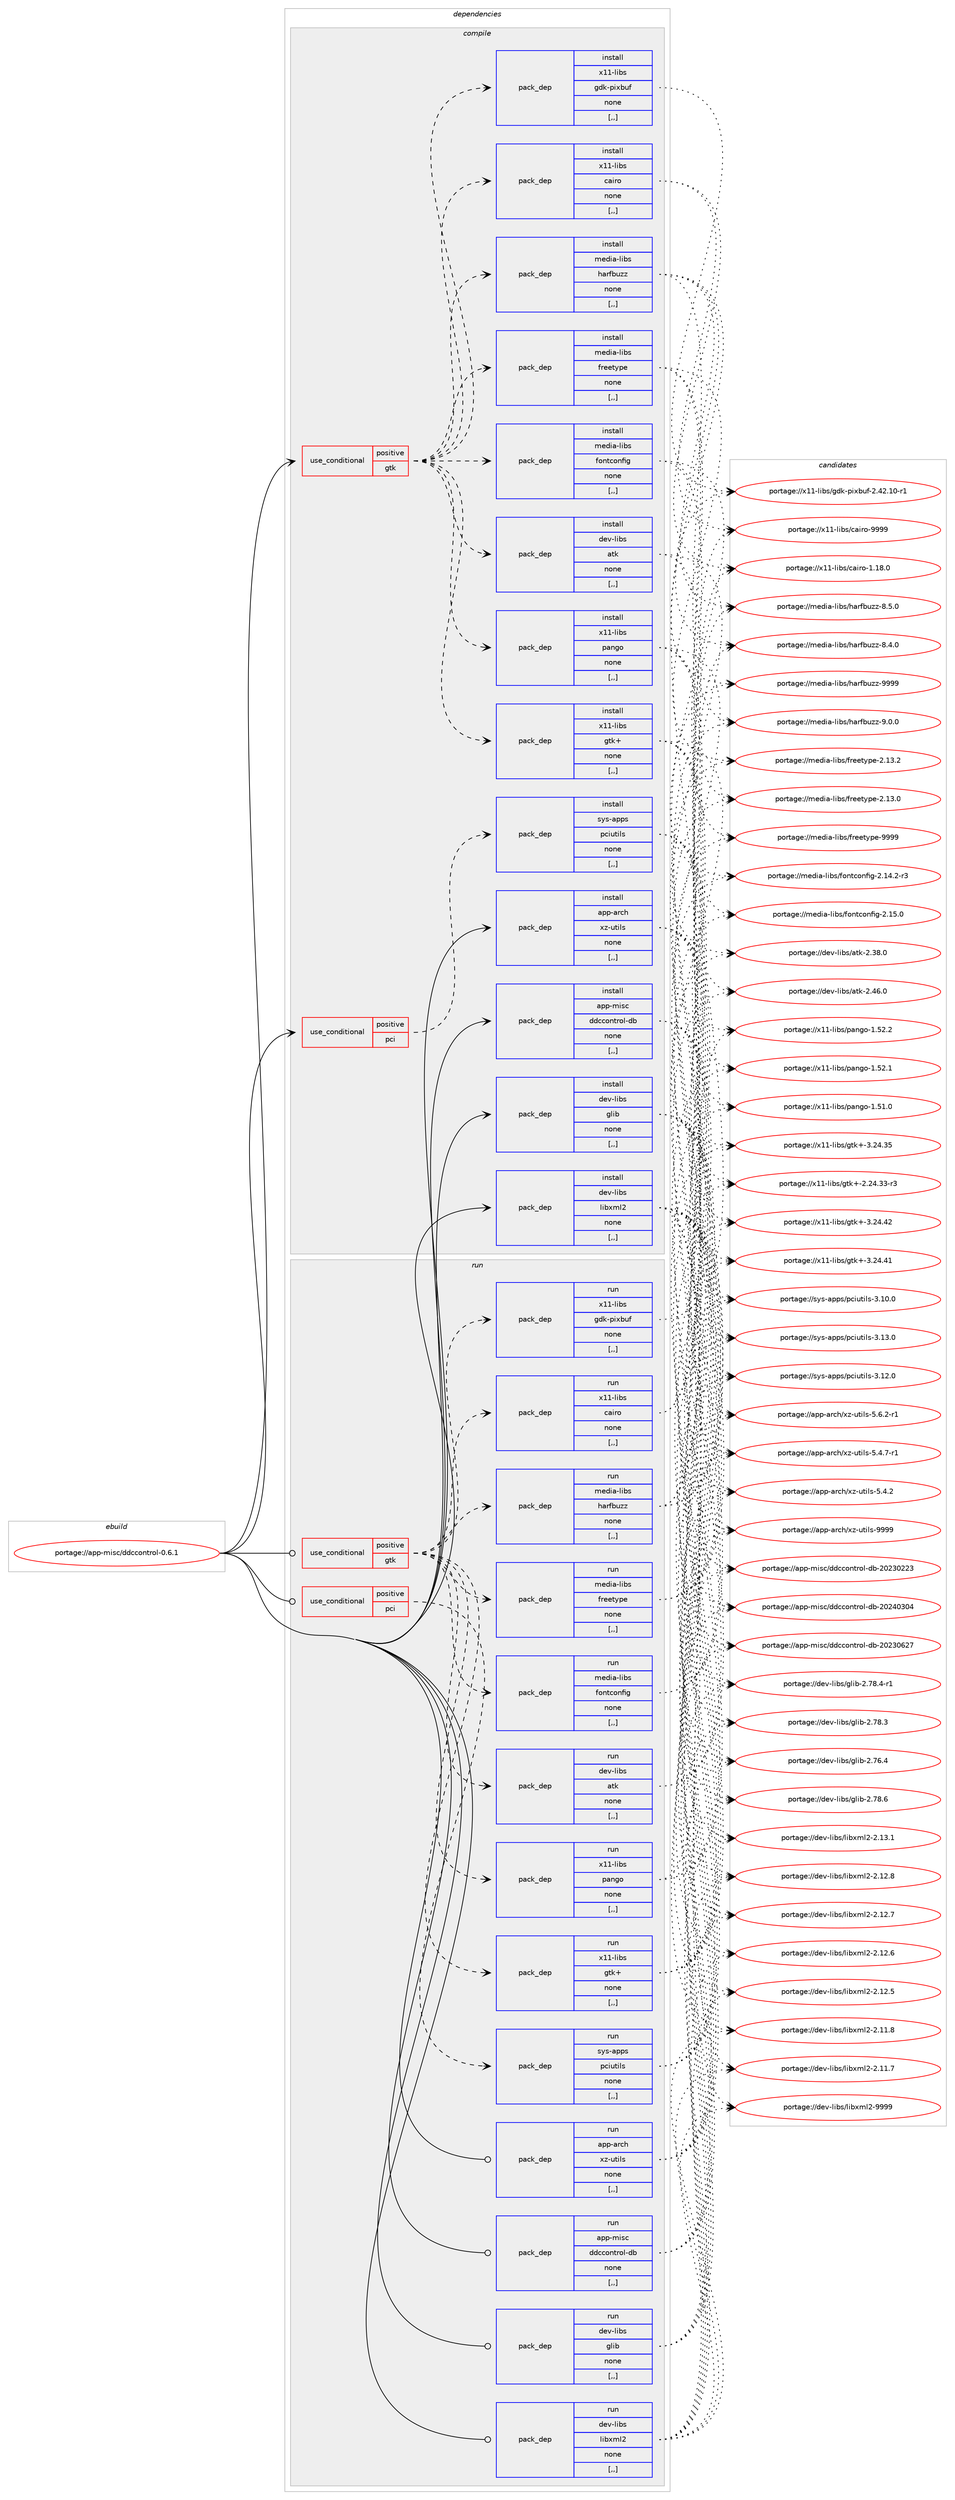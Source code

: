 digraph prolog {

# *************
# Graph options
# *************

newrank=true;
concentrate=true;
compound=true;
graph [rankdir=LR,fontname=Helvetica,fontsize=10,ranksep=1.5];#, ranksep=2.5, nodesep=0.2];
edge  [arrowhead=vee];
node  [fontname=Helvetica,fontsize=10];

# **********
# The ebuild
# **********

subgraph cluster_leftcol {
color=gray;
label=<<i>ebuild</i>>;
id [label="portage://app-misc/ddccontrol-0.6.1", color=red, width=4, href="../app-misc/ddccontrol-0.6.1.svg"];
}

# ****************
# The dependencies
# ****************

subgraph cluster_midcol {
color=gray;
label=<<i>dependencies</i>>;
subgraph cluster_compile {
fillcolor="#eeeeee";
style=filled;
label=<<i>compile</i>>;
subgraph cond11643 {
dependency40359 [label=<<TABLE BORDER="0" CELLBORDER="1" CELLSPACING="0" CELLPADDING="4"><TR><TD ROWSPAN="3" CELLPADDING="10">use_conditional</TD></TR><TR><TD>positive</TD></TR><TR><TD>gtk</TD></TR></TABLE>>, shape=none, color=red];
subgraph pack28324 {
dependency40360 [label=<<TABLE BORDER="0" CELLBORDER="1" CELLSPACING="0" CELLPADDING="4" WIDTH="220"><TR><TD ROWSPAN="6" CELLPADDING="30">pack_dep</TD></TR><TR><TD WIDTH="110">install</TD></TR><TR><TD>dev-libs</TD></TR><TR><TD>atk</TD></TR><TR><TD>none</TD></TR><TR><TD>[,,]</TD></TR></TABLE>>, shape=none, color=blue];
}
dependency40359:e -> dependency40360:w [weight=20,style="dashed",arrowhead="vee"];
subgraph pack28325 {
dependency40361 [label=<<TABLE BORDER="0" CELLBORDER="1" CELLSPACING="0" CELLPADDING="4" WIDTH="220"><TR><TD ROWSPAN="6" CELLPADDING="30">pack_dep</TD></TR><TR><TD WIDTH="110">install</TD></TR><TR><TD>media-libs</TD></TR><TR><TD>fontconfig</TD></TR><TR><TD>none</TD></TR><TR><TD>[,,]</TD></TR></TABLE>>, shape=none, color=blue];
}
dependency40359:e -> dependency40361:w [weight=20,style="dashed",arrowhead="vee"];
subgraph pack28326 {
dependency40362 [label=<<TABLE BORDER="0" CELLBORDER="1" CELLSPACING="0" CELLPADDING="4" WIDTH="220"><TR><TD ROWSPAN="6" CELLPADDING="30">pack_dep</TD></TR><TR><TD WIDTH="110">install</TD></TR><TR><TD>media-libs</TD></TR><TR><TD>freetype</TD></TR><TR><TD>none</TD></TR><TR><TD>[,,]</TD></TR></TABLE>>, shape=none, color=blue];
}
dependency40359:e -> dependency40362:w [weight=20,style="dashed",arrowhead="vee"];
subgraph pack28327 {
dependency40363 [label=<<TABLE BORDER="0" CELLBORDER="1" CELLSPACING="0" CELLPADDING="4" WIDTH="220"><TR><TD ROWSPAN="6" CELLPADDING="30">pack_dep</TD></TR><TR><TD WIDTH="110">install</TD></TR><TR><TD>media-libs</TD></TR><TR><TD>harfbuzz</TD></TR><TR><TD>none</TD></TR><TR><TD>[,,]</TD></TR></TABLE>>, shape=none, color=blue];
}
dependency40359:e -> dependency40363:w [weight=20,style="dashed",arrowhead="vee"];
subgraph pack28328 {
dependency40364 [label=<<TABLE BORDER="0" CELLBORDER="1" CELLSPACING="0" CELLPADDING="4" WIDTH="220"><TR><TD ROWSPAN="6" CELLPADDING="30">pack_dep</TD></TR><TR><TD WIDTH="110">install</TD></TR><TR><TD>x11-libs</TD></TR><TR><TD>cairo</TD></TR><TR><TD>none</TD></TR><TR><TD>[,,]</TD></TR></TABLE>>, shape=none, color=blue];
}
dependency40359:e -> dependency40364:w [weight=20,style="dashed",arrowhead="vee"];
subgraph pack28329 {
dependency40365 [label=<<TABLE BORDER="0" CELLBORDER="1" CELLSPACING="0" CELLPADDING="4" WIDTH="220"><TR><TD ROWSPAN="6" CELLPADDING="30">pack_dep</TD></TR><TR><TD WIDTH="110">install</TD></TR><TR><TD>x11-libs</TD></TR><TR><TD>gdk-pixbuf</TD></TR><TR><TD>none</TD></TR><TR><TD>[,,]</TD></TR></TABLE>>, shape=none, color=blue];
}
dependency40359:e -> dependency40365:w [weight=20,style="dashed",arrowhead="vee"];
subgraph pack28330 {
dependency40366 [label=<<TABLE BORDER="0" CELLBORDER="1" CELLSPACING="0" CELLPADDING="4" WIDTH="220"><TR><TD ROWSPAN="6" CELLPADDING="30">pack_dep</TD></TR><TR><TD WIDTH="110">install</TD></TR><TR><TD>x11-libs</TD></TR><TR><TD>gtk+</TD></TR><TR><TD>none</TD></TR><TR><TD>[,,]</TD></TR></TABLE>>, shape=none, color=blue];
}
dependency40359:e -> dependency40366:w [weight=20,style="dashed",arrowhead="vee"];
subgraph pack28331 {
dependency40367 [label=<<TABLE BORDER="0" CELLBORDER="1" CELLSPACING="0" CELLPADDING="4" WIDTH="220"><TR><TD ROWSPAN="6" CELLPADDING="30">pack_dep</TD></TR><TR><TD WIDTH="110">install</TD></TR><TR><TD>x11-libs</TD></TR><TR><TD>pango</TD></TR><TR><TD>none</TD></TR><TR><TD>[,,]</TD></TR></TABLE>>, shape=none, color=blue];
}
dependency40359:e -> dependency40367:w [weight=20,style="dashed",arrowhead="vee"];
}
id:e -> dependency40359:w [weight=20,style="solid",arrowhead="vee"];
subgraph cond11644 {
dependency40368 [label=<<TABLE BORDER="0" CELLBORDER="1" CELLSPACING="0" CELLPADDING="4"><TR><TD ROWSPAN="3" CELLPADDING="10">use_conditional</TD></TR><TR><TD>positive</TD></TR><TR><TD>pci</TD></TR></TABLE>>, shape=none, color=red];
subgraph pack28332 {
dependency40369 [label=<<TABLE BORDER="0" CELLBORDER="1" CELLSPACING="0" CELLPADDING="4" WIDTH="220"><TR><TD ROWSPAN="6" CELLPADDING="30">pack_dep</TD></TR><TR><TD WIDTH="110">install</TD></TR><TR><TD>sys-apps</TD></TR><TR><TD>pciutils</TD></TR><TR><TD>none</TD></TR><TR><TD>[,,]</TD></TR></TABLE>>, shape=none, color=blue];
}
dependency40368:e -> dependency40369:w [weight=20,style="dashed",arrowhead="vee"];
}
id:e -> dependency40368:w [weight=20,style="solid",arrowhead="vee"];
subgraph pack28333 {
dependency40370 [label=<<TABLE BORDER="0" CELLBORDER="1" CELLSPACING="0" CELLPADDING="4" WIDTH="220"><TR><TD ROWSPAN="6" CELLPADDING="30">pack_dep</TD></TR><TR><TD WIDTH="110">install</TD></TR><TR><TD>app-arch</TD></TR><TR><TD>xz-utils</TD></TR><TR><TD>none</TD></TR><TR><TD>[,,]</TD></TR></TABLE>>, shape=none, color=blue];
}
id:e -> dependency40370:w [weight=20,style="solid",arrowhead="vee"];
subgraph pack28334 {
dependency40371 [label=<<TABLE BORDER="0" CELLBORDER="1" CELLSPACING="0" CELLPADDING="4" WIDTH="220"><TR><TD ROWSPAN="6" CELLPADDING="30">pack_dep</TD></TR><TR><TD WIDTH="110">install</TD></TR><TR><TD>app-misc</TD></TR><TR><TD>ddccontrol-db</TD></TR><TR><TD>none</TD></TR><TR><TD>[,,]</TD></TR></TABLE>>, shape=none, color=blue];
}
id:e -> dependency40371:w [weight=20,style="solid",arrowhead="vee"];
subgraph pack28335 {
dependency40372 [label=<<TABLE BORDER="0" CELLBORDER="1" CELLSPACING="0" CELLPADDING="4" WIDTH="220"><TR><TD ROWSPAN="6" CELLPADDING="30">pack_dep</TD></TR><TR><TD WIDTH="110">install</TD></TR><TR><TD>dev-libs</TD></TR><TR><TD>glib</TD></TR><TR><TD>none</TD></TR><TR><TD>[,,]</TD></TR></TABLE>>, shape=none, color=blue];
}
id:e -> dependency40372:w [weight=20,style="solid",arrowhead="vee"];
subgraph pack28336 {
dependency40373 [label=<<TABLE BORDER="0" CELLBORDER="1" CELLSPACING="0" CELLPADDING="4" WIDTH="220"><TR><TD ROWSPAN="6" CELLPADDING="30">pack_dep</TD></TR><TR><TD WIDTH="110">install</TD></TR><TR><TD>dev-libs</TD></TR><TR><TD>libxml2</TD></TR><TR><TD>none</TD></TR><TR><TD>[,,]</TD></TR></TABLE>>, shape=none, color=blue];
}
id:e -> dependency40373:w [weight=20,style="solid",arrowhead="vee"];
}
subgraph cluster_compileandrun {
fillcolor="#eeeeee";
style=filled;
label=<<i>compile and run</i>>;
}
subgraph cluster_run {
fillcolor="#eeeeee";
style=filled;
label=<<i>run</i>>;
subgraph cond11645 {
dependency40374 [label=<<TABLE BORDER="0" CELLBORDER="1" CELLSPACING="0" CELLPADDING="4"><TR><TD ROWSPAN="3" CELLPADDING="10">use_conditional</TD></TR><TR><TD>positive</TD></TR><TR><TD>gtk</TD></TR></TABLE>>, shape=none, color=red];
subgraph pack28337 {
dependency40375 [label=<<TABLE BORDER="0" CELLBORDER="1" CELLSPACING="0" CELLPADDING="4" WIDTH="220"><TR><TD ROWSPAN="6" CELLPADDING="30">pack_dep</TD></TR><TR><TD WIDTH="110">run</TD></TR><TR><TD>dev-libs</TD></TR><TR><TD>atk</TD></TR><TR><TD>none</TD></TR><TR><TD>[,,]</TD></TR></TABLE>>, shape=none, color=blue];
}
dependency40374:e -> dependency40375:w [weight=20,style="dashed",arrowhead="vee"];
subgraph pack28338 {
dependency40376 [label=<<TABLE BORDER="0" CELLBORDER="1" CELLSPACING="0" CELLPADDING="4" WIDTH="220"><TR><TD ROWSPAN="6" CELLPADDING="30">pack_dep</TD></TR><TR><TD WIDTH="110">run</TD></TR><TR><TD>media-libs</TD></TR><TR><TD>fontconfig</TD></TR><TR><TD>none</TD></TR><TR><TD>[,,]</TD></TR></TABLE>>, shape=none, color=blue];
}
dependency40374:e -> dependency40376:w [weight=20,style="dashed",arrowhead="vee"];
subgraph pack28339 {
dependency40377 [label=<<TABLE BORDER="0" CELLBORDER="1" CELLSPACING="0" CELLPADDING="4" WIDTH="220"><TR><TD ROWSPAN="6" CELLPADDING="30">pack_dep</TD></TR><TR><TD WIDTH="110">run</TD></TR><TR><TD>media-libs</TD></TR><TR><TD>freetype</TD></TR><TR><TD>none</TD></TR><TR><TD>[,,]</TD></TR></TABLE>>, shape=none, color=blue];
}
dependency40374:e -> dependency40377:w [weight=20,style="dashed",arrowhead="vee"];
subgraph pack28340 {
dependency40378 [label=<<TABLE BORDER="0" CELLBORDER="1" CELLSPACING="0" CELLPADDING="4" WIDTH="220"><TR><TD ROWSPAN="6" CELLPADDING="30">pack_dep</TD></TR><TR><TD WIDTH="110">run</TD></TR><TR><TD>media-libs</TD></TR><TR><TD>harfbuzz</TD></TR><TR><TD>none</TD></TR><TR><TD>[,,]</TD></TR></TABLE>>, shape=none, color=blue];
}
dependency40374:e -> dependency40378:w [weight=20,style="dashed",arrowhead="vee"];
subgraph pack28341 {
dependency40379 [label=<<TABLE BORDER="0" CELLBORDER="1" CELLSPACING="0" CELLPADDING="4" WIDTH="220"><TR><TD ROWSPAN="6" CELLPADDING="30">pack_dep</TD></TR><TR><TD WIDTH="110">run</TD></TR><TR><TD>x11-libs</TD></TR><TR><TD>cairo</TD></TR><TR><TD>none</TD></TR><TR><TD>[,,]</TD></TR></TABLE>>, shape=none, color=blue];
}
dependency40374:e -> dependency40379:w [weight=20,style="dashed",arrowhead="vee"];
subgraph pack28342 {
dependency40380 [label=<<TABLE BORDER="0" CELLBORDER="1" CELLSPACING="0" CELLPADDING="4" WIDTH="220"><TR><TD ROWSPAN="6" CELLPADDING="30">pack_dep</TD></TR><TR><TD WIDTH="110">run</TD></TR><TR><TD>x11-libs</TD></TR><TR><TD>gdk-pixbuf</TD></TR><TR><TD>none</TD></TR><TR><TD>[,,]</TD></TR></TABLE>>, shape=none, color=blue];
}
dependency40374:e -> dependency40380:w [weight=20,style="dashed",arrowhead="vee"];
subgraph pack28343 {
dependency40381 [label=<<TABLE BORDER="0" CELLBORDER="1" CELLSPACING="0" CELLPADDING="4" WIDTH="220"><TR><TD ROWSPAN="6" CELLPADDING="30">pack_dep</TD></TR><TR><TD WIDTH="110">run</TD></TR><TR><TD>x11-libs</TD></TR><TR><TD>gtk+</TD></TR><TR><TD>none</TD></TR><TR><TD>[,,]</TD></TR></TABLE>>, shape=none, color=blue];
}
dependency40374:e -> dependency40381:w [weight=20,style="dashed",arrowhead="vee"];
subgraph pack28344 {
dependency40382 [label=<<TABLE BORDER="0" CELLBORDER="1" CELLSPACING="0" CELLPADDING="4" WIDTH="220"><TR><TD ROWSPAN="6" CELLPADDING="30">pack_dep</TD></TR><TR><TD WIDTH="110">run</TD></TR><TR><TD>x11-libs</TD></TR><TR><TD>pango</TD></TR><TR><TD>none</TD></TR><TR><TD>[,,]</TD></TR></TABLE>>, shape=none, color=blue];
}
dependency40374:e -> dependency40382:w [weight=20,style="dashed",arrowhead="vee"];
}
id:e -> dependency40374:w [weight=20,style="solid",arrowhead="odot"];
subgraph cond11646 {
dependency40383 [label=<<TABLE BORDER="0" CELLBORDER="1" CELLSPACING="0" CELLPADDING="4"><TR><TD ROWSPAN="3" CELLPADDING="10">use_conditional</TD></TR><TR><TD>positive</TD></TR><TR><TD>pci</TD></TR></TABLE>>, shape=none, color=red];
subgraph pack28345 {
dependency40384 [label=<<TABLE BORDER="0" CELLBORDER="1" CELLSPACING="0" CELLPADDING="4" WIDTH="220"><TR><TD ROWSPAN="6" CELLPADDING="30">pack_dep</TD></TR><TR><TD WIDTH="110">run</TD></TR><TR><TD>sys-apps</TD></TR><TR><TD>pciutils</TD></TR><TR><TD>none</TD></TR><TR><TD>[,,]</TD></TR></TABLE>>, shape=none, color=blue];
}
dependency40383:e -> dependency40384:w [weight=20,style="dashed",arrowhead="vee"];
}
id:e -> dependency40383:w [weight=20,style="solid",arrowhead="odot"];
subgraph pack28346 {
dependency40385 [label=<<TABLE BORDER="0" CELLBORDER="1" CELLSPACING="0" CELLPADDING="4" WIDTH="220"><TR><TD ROWSPAN="6" CELLPADDING="30">pack_dep</TD></TR><TR><TD WIDTH="110">run</TD></TR><TR><TD>app-arch</TD></TR><TR><TD>xz-utils</TD></TR><TR><TD>none</TD></TR><TR><TD>[,,]</TD></TR></TABLE>>, shape=none, color=blue];
}
id:e -> dependency40385:w [weight=20,style="solid",arrowhead="odot"];
subgraph pack28347 {
dependency40386 [label=<<TABLE BORDER="0" CELLBORDER="1" CELLSPACING="0" CELLPADDING="4" WIDTH="220"><TR><TD ROWSPAN="6" CELLPADDING="30">pack_dep</TD></TR><TR><TD WIDTH="110">run</TD></TR><TR><TD>app-misc</TD></TR><TR><TD>ddccontrol-db</TD></TR><TR><TD>none</TD></TR><TR><TD>[,,]</TD></TR></TABLE>>, shape=none, color=blue];
}
id:e -> dependency40386:w [weight=20,style="solid",arrowhead="odot"];
subgraph pack28348 {
dependency40387 [label=<<TABLE BORDER="0" CELLBORDER="1" CELLSPACING="0" CELLPADDING="4" WIDTH="220"><TR><TD ROWSPAN="6" CELLPADDING="30">pack_dep</TD></TR><TR><TD WIDTH="110">run</TD></TR><TR><TD>dev-libs</TD></TR><TR><TD>glib</TD></TR><TR><TD>none</TD></TR><TR><TD>[,,]</TD></TR></TABLE>>, shape=none, color=blue];
}
id:e -> dependency40387:w [weight=20,style="solid",arrowhead="odot"];
subgraph pack28349 {
dependency40388 [label=<<TABLE BORDER="0" CELLBORDER="1" CELLSPACING="0" CELLPADDING="4" WIDTH="220"><TR><TD ROWSPAN="6" CELLPADDING="30">pack_dep</TD></TR><TR><TD WIDTH="110">run</TD></TR><TR><TD>dev-libs</TD></TR><TR><TD>libxml2</TD></TR><TR><TD>none</TD></TR><TR><TD>[,,]</TD></TR></TABLE>>, shape=none, color=blue];
}
id:e -> dependency40388:w [weight=20,style="solid",arrowhead="odot"];
}
}

# **************
# The candidates
# **************

subgraph cluster_choices {
rank=same;
color=gray;
label=<<i>candidates</i>>;

subgraph choice28324 {
color=black;
nodesep=1;
choice1001011184510810598115479711610745504652544648 [label="portage://dev-libs/atk-2.46.0", color=red, width=4,href="../dev-libs/atk-2.46.0.svg"];
choice1001011184510810598115479711610745504651564648 [label="portage://dev-libs/atk-2.38.0", color=red, width=4,href="../dev-libs/atk-2.38.0.svg"];
dependency40360:e -> choice1001011184510810598115479711610745504652544648:w [style=dotted,weight="100"];
dependency40360:e -> choice1001011184510810598115479711610745504651564648:w [style=dotted,weight="100"];
}
subgraph choice28325 {
color=black;
nodesep=1;
choice109101100105974510810598115471021111101169911111010210510345504649534648 [label="portage://media-libs/fontconfig-2.15.0", color=red, width=4,href="../media-libs/fontconfig-2.15.0.svg"];
choice1091011001059745108105981154710211111011699111110102105103455046495246504511451 [label="portage://media-libs/fontconfig-2.14.2-r3", color=red, width=4,href="../media-libs/fontconfig-2.14.2-r3.svg"];
dependency40361:e -> choice109101100105974510810598115471021111101169911111010210510345504649534648:w [style=dotted,weight="100"];
dependency40361:e -> choice1091011001059745108105981154710211111011699111110102105103455046495246504511451:w [style=dotted,weight="100"];
}
subgraph choice28326 {
color=black;
nodesep=1;
choice109101100105974510810598115471021141011011161211121014557575757 [label="portage://media-libs/freetype-9999", color=red, width=4,href="../media-libs/freetype-9999.svg"];
choice1091011001059745108105981154710211410110111612111210145504649514650 [label="portage://media-libs/freetype-2.13.2", color=red, width=4,href="../media-libs/freetype-2.13.2.svg"];
choice1091011001059745108105981154710211410110111612111210145504649514648 [label="portage://media-libs/freetype-2.13.0", color=red, width=4,href="../media-libs/freetype-2.13.0.svg"];
dependency40362:e -> choice109101100105974510810598115471021141011011161211121014557575757:w [style=dotted,weight="100"];
dependency40362:e -> choice1091011001059745108105981154710211410110111612111210145504649514650:w [style=dotted,weight="100"];
dependency40362:e -> choice1091011001059745108105981154710211410110111612111210145504649514648:w [style=dotted,weight="100"];
}
subgraph choice28327 {
color=black;
nodesep=1;
choice1091011001059745108105981154710497114102981171221224557575757 [label="portage://media-libs/harfbuzz-9999", color=red, width=4,href="../media-libs/harfbuzz-9999.svg"];
choice109101100105974510810598115471049711410298117122122455746484648 [label="portage://media-libs/harfbuzz-9.0.0", color=red, width=4,href="../media-libs/harfbuzz-9.0.0.svg"];
choice109101100105974510810598115471049711410298117122122455646534648 [label="portage://media-libs/harfbuzz-8.5.0", color=red, width=4,href="../media-libs/harfbuzz-8.5.0.svg"];
choice109101100105974510810598115471049711410298117122122455646524648 [label="portage://media-libs/harfbuzz-8.4.0", color=red, width=4,href="../media-libs/harfbuzz-8.4.0.svg"];
dependency40363:e -> choice1091011001059745108105981154710497114102981171221224557575757:w [style=dotted,weight="100"];
dependency40363:e -> choice109101100105974510810598115471049711410298117122122455746484648:w [style=dotted,weight="100"];
dependency40363:e -> choice109101100105974510810598115471049711410298117122122455646534648:w [style=dotted,weight="100"];
dependency40363:e -> choice109101100105974510810598115471049711410298117122122455646524648:w [style=dotted,weight="100"];
}
subgraph choice28328 {
color=black;
nodesep=1;
choice120494945108105981154799971051141114557575757 [label="portage://x11-libs/cairo-9999", color=red, width=4,href="../x11-libs/cairo-9999.svg"];
choice1204949451081059811547999710511411145494649564648 [label="portage://x11-libs/cairo-1.18.0", color=red, width=4,href="../x11-libs/cairo-1.18.0.svg"];
dependency40364:e -> choice120494945108105981154799971051141114557575757:w [style=dotted,weight="100"];
dependency40364:e -> choice1204949451081059811547999710511411145494649564648:w [style=dotted,weight="100"];
}
subgraph choice28329 {
color=black;
nodesep=1;
choice1204949451081059811547103100107451121051209811710245504652504649484511449 [label="portage://x11-libs/gdk-pixbuf-2.42.10-r1", color=red, width=4,href="../x11-libs/gdk-pixbuf-2.42.10-r1.svg"];
dependency40365:e -> choice1204949451081059811547103100107451121051209811710245504652504649484511449:w [style=dotted,weight="100"];
}
subgraph choice28330 {
color=black;
nodesep=1;
choice1204949451081059811547103116107434551465052465250 [label="portage://x11-libs/gtk+-3.24.42", color=red, width=4,href="../x11-libs/gtk+-3.24.42.svg"];
choice1204949451081059811547103116107434551465052465249 [label="portage://x11-libs/gtk+-3.24.41", color=red, width=4,href="../x11-libs/gtk+-3.24.41.svg"];
choice1204949451081059811547103116107434551465052465153 [label="portage://x11-libs/gtk+-3.24.35", color=red, width=4,href="../x11-libs/gtk+-3.24.35.svg"];
choice12049494510810598115471031161074345504650524651514511451 [label="portage://x11-libs/gtk+-2.24.33-r3", color=red, width=4,href="../x11-libs/gtk+-2.24.33-r3.svg"];
dependency40366:e -> choice1204949451081059811547103116107434551465052465250:w [style=dotted,weight="100"];
dependency40366:e -> choice1204949451081059811547103116107434551465052465249:w [style=dotted,weight="100"];
dependency40366:e -> choice1204949451081059811547103116107434551465052465153:w [style=dotted,weight="100"];
dependency40366:e -> choice12049494510810598115471031161074345504650524651514511451:w [style=dotted,weight="100"];
}
subgraph choice28331 {
color=black;
nodesep=1;
choice12049494510810598115471129711010311145494653504650 [label="portage://x11-libs/pango-1.52.2", color=red, width=4,href="../x11-libs/pango-1.52.2.svg"];
choice12049494510810598115471129711010311145494653504649 [label="portage://x11-libs/pango-1.52.1", color=red, width=4,href="../x11-libs/pango-1.52.1.svg"];
choice12049494510810598115471129711010311145494653494648 [label="portage://x11-libs/pango-1.51.0", color=red, width=4,href="../x11-libs/pango-1.51.0.svg"];
dependency40367:e -> choice12049494510810598115471129711010311145494653504650:w [style=dotted,weight="100"];
dependency40367:e -> choice12049494510810598115471129711010311145494653504649:w [style=dotted,weight="100"];
dependency40367:e -> choice12049494510810598115471129711010311145494653494648:w [style=dotted,weight="100"];
}
subgraph choice28332 {
color=black;
nodesep=1;
choice1151211154597112112115471129910511711610510811545514649514648 [label="portage://sys-apps/pciutils-3.13.0", color=red, width=4,href="../sys-apps/pciutils-3.13.0.svg"];
choice1151211154597112112115471129910511711610510811545514649504648 [label="portage://sys-apps/pciutils-3.12.0", color=red, width=4,href="../sys-apps/pciutils-3.12.0.svg"];
choice1151211154597112112115471129910511711610510811545514649484648 [label="portage://sys-apps/pciutils-3.10.0", color=red, width=4,href="../sys-apps/pciutils-3.10.0.svg"];
dependency40369:e -> choice1151211154597112112115471129910511711610510811545514649514648:w [style=dotted,weight="100"];
dependency40369:e -> choice1151211154597112112115471129910511711610510811545514649504648:w [style=dotted,weight="100"];
dependency40369:e -> choice1151211154597112112115471129910511711610510811545514649484648:w [style=dotted,weight="100"];
}
subgraph choice28333 {
color=black;
nodesep=1;
choice9711211245971149910447120122451171161051081154557575757 [label="portage://app-arch/xz-utils-9999", color=red, width=4,href="../app-arch/xz-utils-9999.svg"];
choice9711211245971149910447120122451171161051081154553465446504511449 [label="portage://app-arch/xz-utils-5.6.2-r1", color=red, width=4,href="../app-arch/xz-utils-5.6.2-r1.svg"];
choice9711211245971149910447120122451171161051081154553465246554511449 [label="portage://app-arch/xz-utils-5.4.7-r1", color=red, width=4,href="../app-arch/xz-utils-5.4.7-r1.svg"];
choice971121124597114991044712012245117116105108115455346524650 [label="portage://app-arch/xz-utils-5.4.2", color=red, width=4,href="../app-arch/xz-utils-5.4.2.svg"];
dependency40370:e -> choice9711211245971149910447120122451171161051081154557575757:w [style=dotted,weight="100"];
dependency40370:e -> choice9711211245971149910447120122451171161051081154553465446504511449:w [style=dotted,weight="100"];
dependency40370:e -> choice9711211245971149910447120122451171161051081154553465246554511449:w [style=dotted,weight="100"];
dependency40370:e -> choice971121124597114991044712012245117116105108115455346524650:w [style=dotted,weight="100"];
}
subgraph choice28334 {
color=black;
nodesep=1;
choice9711211245109105115994710010099991111101161141111084510098455048505248514852 [label="portage://app-misc/ddccontrol-db-20240304", color=red, width=4,href="../app-misc/ddccontrol-db-20240304.svg"];
choice9711211245109105115994710010099991111101161141111084510098455048505148545055 [label="portage://app-misc/ddccontrol-db-20230627", color=red, width=4,href="../app-misc/ddccontrol-db-20230627.svg"];
choice9711211245109105115994710010099991111101161141111084510098455048505148505051 [label="portage://app-misc/ddccontrol-db-20230223", color=red, width=4,href="../app-misc/ddccontrol-db-20230223.svg"];
dependency40371:e -> choice9711211245109105115994710010099991111101161141111084510098455048505248514852:w [style=dotted,weight="100"];
dependency40371:e -> choice9711211245109105115994710010099991111101161141111084510098455048505148545055:w [style=dotted,weight="100"];
dependency40371:e -> choice9711211245109105115994710010099991111101161141111084510098455048505148505051:w [style=dotted,weight="100"];
}
subgraph choice28335 {
color=black;
nodesep=1;
choice1001011184510810598115471031081059845504655564654 [label="portage://dev-libs/glib-2.78.6", color=red, width=4,href="../dev-libs/glib-2.78.6.svg"];
choice10010111845108105981154710310810598455046555646524511449 [label="portage://dev-libs/glib-2.78.4-r1", color=red, width=4,href="../dev-libs/glib-2.78.4-r1.svg"];
choice1001011184510810598115471031081059845504655564651 [label="portage://dev-libs/glib-2.78.3", color=red, width=4,href="../dev-libs/glib-2.78.3.svg"];
choice1001011184510810598115471031081059845504655544652 [label="portage://dev-libs/glib-2.76.4", color=red, width=4,href="../dev-libs/glib-2.76.4.svg"];
dependency40372:e -> choice1001011184510810598115471031081059845504655564654:w [style=dotted,weight="100"];
dependency40372:e -> choice10010111845108105981154710310810598455046555646524511449:w [style=dotted,weight="100"];
dependency40372:e -> choice1001011184510810598115471031081059845504655564651:w [style=dotted,weight="100"];
dependency40372:e -> choice1001011184510810598115471031081059845504655544652:w [style=dotted,weight="100"];
}
subgraph choice28336 {
color=black;
nodesep=1;
choice10010111845108105981154710810598120109108504557575757 [label="portage://dev-libs/libxml2-9999", color=red, width=4,href="../dev-libs/libxml2-9999.svg"];
choice100101118451081059811547108105981201091085045504649514649 [label="portage://dev-libs/libxml2-2.13.1", color=red, width=4,href="../dev-libs/libxml2-2.13.1.svg"];
choice100101118451081059811547108105981201091085045504649504656 [label="portage://dev-libs/libxml2-2.12.8", color=red, width=4,href="../dev-libs/libxml2-2.12.8.svg"];
choice100101118451081059811547108105981201091085045504649504655 [label="portage://dev-libs/libxml2-2.12.7", color=red, width=4,href="../dev-libs/libxml2-2.12.7.svg"];
choice100101118451081059811547108105981201091085045504649504654 [label="portage://dev-libs/libxml2-2.12.6", color=red, width=4,href="../dev-libs/libxml2-2.12.6.svg"];
choice100101118451081059811547108105981201091085045504649504653 [label="portage://dev-libs/libxml2-2.12.5", color=red, width=4,href="../dev-libs/libxml2-2.12.5.svg"];
choice100101118451081059811547108105981201091085045504649494656 [label="portage://dev-libs/libxml2-2.11.8", color=red, width=4,href="../dev-libs/libxml2-2.11.8.svg"];
choice100101118451081059811547108105981201091085045504649494655 [label="portage://dev-libs/libxml2-2.11.7", color=red, width=4,href="../dev-libs/libxml2-2.11.7.svg"];
dependency40373:e -> choice10010111845108105981154710810598120109108504557575757:w [style=dotted,weight="100"];
dependency40373:e -> choice100101118451081059811547108105981201091085045504649514649:w [style=dotted,weight="100"];
dependency40373:e -> choice100101118451081059811547108105981201091085045504649504656:w [style=dotted,weight="100"];
dependency40373:e -> choice100101118451081059811547108105981201091085045504649504655:w [style=dotted,weight="100"];
dependency40373:e -> choice100101118451081059811547108105981201091085045504649504654:w [style=dotted,weight="100"];
dependency40373:e -> choice100101118451081059811547108105981201091085045504649504653:w [style=dotted,weight="100"];
dependency40373:e -> choice100101118451081059811547108105981201091085045504649494656:w [style=dotted,weight="100"];
dependency40373:e -> choice100101118451081059811547108105981201091085045504649494655:w [style=dotted,weight="100"];
}
subgraph choice28337 {
color=black;
nodesep=1;
choice1001011184510810598115479711610745504652544648 [label="portage://dev-libs/atk-2.46.0", color=red, width=4,href="../dev-libs/atk-2.46.0.svg"];
choice1001011184510810598115479711610745504651564648 [label="portage://dev-libs/atk-2.38.0", color=red, width=4,href="../dev-libs/atk-2.38.0.svg"];
dependency40375:e -> choice1001011184510810598115479711610745504652544648:w [style=dotted,weight="100"];
dependency40375:e -> choice1001011184510810598115479711610745504651564648:w [style=dotted,weight="100"];
}
subgraph choice28338 {
color=black;
nodesep=1;
choice109101100105974510810598115471021111101169911111010210510345504649534648 [label="portage://media-libs/fontconfig-2.15.0", color=red, width=4,href="../media-libs/fontconfig-2.15.0.svg"];
choice1091011001059745108105981154710211111011699111110102105103455046495246504511451 [label="portage://media-libs/fontconfig-2.14.2-r3", color=red, width=4,href="../media-libs/fontconfig-2.14.2-r3.svg"];
dependency40376:e -> choice109101100105974510810598115471021111101169911111010210510345504649534648:w [style=dotted,weight="100"];
dependency40376:e -> choice1091011001059745108105981154710211111011699111110102105103455046495246504511451:w [style=dotted,weight="100"];
}
subgraph choice28339 {
color=black;
nodesep=1;
choice109101100105974510810598115471021141011011161211121014557575757 [label="portage://media-libs/freetype-9999", color=red, width=4,href="../media-libs/freetype-9999.svg"];
choice1091011001059745108105981154710211410110111612111210145504649514650 [label="portage://media-libs/freetype-2.13.2", color=red, width=4,href="../media-libs/freetype-2.13.2.svg"];
choice1091011001059745108105981154710211410110111612111210145504649514648 [label="portage://media-libs/freetype-2.13.0", color=red, width=4,href="../media-libs/freetype-2.13.0.svg"];
dependency40377:e -> choice109101100105974510810598115471021141011011161211121014557575757:w [style=dotted,weight="100"];
dependency40377:e -> choice1091011001059745108105981154710211410110111612111210145504649514650:w [style=dotted,weight="100"];
dependency40377:e -> choice1091011001059745108105981154710211410110111612111210145504649514648:w [style=dotted,weight="100"];
}
subgraph choice28340 {
color=black;
nodesep=1;
choice1091011001059745108105981154710497114102981171221224557575757 [label="portage://media-libs/harfbuzz-9999", color=red, width=4,href="../media-libs/harfbuzz-9999.svg"];
choice109101100105974510810598115471049711410298117122122455746484648 [label="portage://media-libs/harfbuzz-9.0.0", color=red, width=4,href="../media-libs/harfbuzz-9.0.0.svg"];
choice109101100105974510810598115471049711410298117122122455646534648 [label="portage://media-libs/harfbuzz-8.5.0", color=red, width=4,href="../media-libs/harfbuzz-8.5.0.svg"];
choice109101100105974510810598115471049711410298117122122455646524648 [label="portage://media-libs/harfbuzz-8.4.0", color=red, width=4,href="../media-libs/harfbuzz-8.4.0.svg"];
dependency40378:e -> choice1091011001059745108105981154710497114102981171221224557575757:w [style=dotted,weight="100"];
dependency40378:e -> choice109101100105974510810598115471049711410298117122122455746484648:w [style=dotted,weight="100"];
dependency40378:e -> choice109101100105974510810598115471049711410298117122122455646534648:w [style=dotted,weight="100"];
dependency40378:e -> choice109101100105974510810598115471049711410298117122122455646524648:w [style=dotted,weight="100"];
}
subgraph choice28341 {
color=black;
nodesep=1;
choice120494945108105981154799971051141114557575757 [label="portage://x11-libs/cairo-9999", color=red, width=4,href="../x11-libs/cairo-9999.svg"];
choice1204949451081059811547999710511411145494649564648 [label="portage://x11-libs/cairo-1.18.0", color=red, width=4,href="../x11-libs/cairo-1.18.0.svg"];
dependency40379:e -> choice120494945108105981154799971051141114557575757:w [style=dotted,weight="100"];
dependency40379:e -> choice1204949451081059811547999710511411145494649564648:w [style=dotted,weight="100"];
}
subgraph choice28342 {
color=black;
nodesep=1;
choice1204949451081059811547103100107451121051209811710245504652504649484511449 [label="portage://x11-libs/gdk-pixbuf-2.42.10-r1", color=red, width=4,href="../x11-libs/gdk-pixbuf-2.42.10-r1.svg"];
dependency40380:e -> choice1204949451081059811547103100107451121051209811710245504652504649484511449:w [style=dotted,weight="100"];
}
subgraph choice28343 {
color=black;
nodesep=1;
choice1204949451081059811547103116107434551465052465250 [label="portage://x11-libs/gtk+-3.24.42", color=red, width=4,href="../x11-libs/gtk+-3.24.42.svg"];
choice1204949451081059811547103116107434551465052465249 [label="portage://x11-libs/gtk+-3.24.41", color=red, width=4,href="../x11-libs/gtk+-3.24.41.svg"];
choice1204949451081059811547103116107434551465052465153 [label="portage://x11-libs/gtk+-3.24.35", color=red, width=4,href="../x11-libs/gtk+-3.24.35.svg"];
choice12049494510810598115471031161074345504650524651514511451 [label="portage://x11-libs/gtk+-2.24.33-r3", color=red, width=4,href="../x11-libs/gtk+-2.24.33-r3.svg"];
dependency40381:e -> choice1204949451081059811547103116107434551465052465250:w [style=dotted,weight="100"];
dependency40381:e -> choice1204949451081059811547103116107434551465052465249:w [style=dotted,weight="100"];
dependency40381:e -> choice1204949451081059811547103116107434551465052465153:w [style=dotted,weight="100"];
dependency40381:e -> choice12049494510810598115471031161074345504650524651514511451:w [style=dotted,weight="100"];
}
subgraph choice28344 {
color=black;
nodesep=1;
choice12049494510810598115471129711010311145494653504650 [label="portage://x11-libs/pango-1.52.2", color=red, width=4,href="../x11-libs/pango-1.52.2.svg"];
choice12049494510810598115471129711010311145494653504649 [label="portage://x11-libs/pango-1.52.1", color=red, width=4,href="../x11-libs/pango-1.52.1.svg"];
choice12049494510810598115471129711010311145494653494648 [label="portage://x11-libs/pango-1.51.0", color=red, width=4,href="../x11-libs/pango-1.51.0.svg"];
dependency40382:e -> choice12049494510810598115471129711010311145494653504650:w [style=dotted,weight="100"];
dependency40382:e -> choice12049494510810598115471129711010311145494653504649:w [style=dotted,weight="100"];
dependency40382:e -> choice12049494510810598115471129711010311145494653494648:w [style=dotted,weight="100"];
}
subgraph choice28345 {
color=black;
nodesep=1;
choice1151211154597112112115471129910511711610510811545514649514648 [label="portage://sys-apps/pciutils-3.13.0", color=red, width=4,href="../sys-apps/pciutils-3.13.0.svg"];
choice1151211154597112112115471129910511711610510811545514649504648 [label="portage://sys-apps/pciutils-3.12.0", color=red, width=4,href="../sys-apps/pciutils-3.12.0.svg"];
choice1151211154597112112115471129910511711610510811545514649484648 [label="portage://sys-apps/pciutils-3.10.0", color=red, width=4,href="../sys-apps/pciutils-3.10.0.svg"];
dependency40384:e -> choice1151211154597112112115471129910511711610510811545514649514648:w [style=dotted,weight="100"];
dependency40384:e -> choice1151211154597112112115471129910511711610510811545514649504648:w [style=dotted,weight="100"];
dependency40384:e -> choice1151211154597112112115471129910511711610510811545514649484648:w [style=dotted,weight="100"];
}
subgraph choice28346 {
color=black;
nodesep=1;
choice9711211245971149910447120122451171161051081154557575757 [label="portage://app-arch/xz-utils-9999", color=red, width=4,href="../app-arch/xz-utils-9999.svg"];
choice9711211245971149910447120122451171161051081154553465446504511449 [label="portage://app-arch/xz-utils-5.6.2-r1", color=red, width=4,href="../app-arch/xz-utils-5.6.2-r1.svg"];
choice9711211245971149910447120122451171161051081154553465246554511449 [label="portage://app-arch/xz-utils-5.4.7-r1", color=red, width=4,href="../app-arch/xz-utils-5.4.7-r1.svg"];
choice971121124597114991044712012245117116105108115455346524650 [label="portage://app-arch/xz-utils-5.4.2", color=red, width=4,href="../app-arch/xz-utils-5.4.2.svg"];
dependency40385:e -> choice9711211245971149910447120122451171161051081154557575757:w [style=dotted,weight="100"];
dependency40385:e -> choice9711211245971149910447120122451171161051081154553465446504511449:w [style=dotted,weight="100"];
dependency40385:e -> choice9711211245971149910447120122451171161051081154553465246554511449:w [style=dotted,weight="100"];
dependency40385:e -> choice971121124597114991044712012245117116105108115455346524650:w [style=dotted,weight="100"];
}
subgraph choice28347 {
color=black;
nodesep=1;
choice9711211245109105115994710010099991111101161141111084510098455048505248514852 [label="portage://app-misc/ddccontrol-db-20240304", color=red, width=4,href="../app-misc/ddccontrol-db-20240304.svg"];
choice9711211245109105115994710010099991111101161141111084510098455048505148545055 [label="portage://app-misc/ddccontrol-db-20230627", color=red, width=4,href="../app-misc/ddccontrol-db-20230627.svg"];
choice9711211245109105115994710010099991111101161141111084510098455048505148505051 [label="portage://app-misc/ddccontrol-db-20230223", color=red, width=4,href="../app-misc/ddccontrol-db-20230223.svg"];
dependency40386:e -> choice9711211245109105115994710010099991111101161141111084510098455048505248514852:w [style=dotted,weight="100"];
dependency40386:e -> choice9711211245109105115994710010099991111101161141111084510098455048505148545055:w [style=dotted,weight="100"];
dependency40386:e -> choice9711211245109105115994710010099991111101161141111084510098455048505148505051:w [style=dotted,weight="100"];
}
subgraph choice28348 {
color=black;
nodesep=1;
choice1001011184510810598115471031081059845504655564654 [label="portage://dev-libs/glib-2.78.6", color=red, width=4,href="../dev-libs/glib-2.78.6.svg"];
choice10010111845108105981154710310810598455046555646524511449 [label="portage://dev-libs/glib-2.78.4-r1", color=red, width=4,href="../dev-libs/glib-2.78.4-r1.svg"];
choice1001011184510810598115471031081059845504655564651 [label="portage://dev-libs/glib-2.78.3", color=red, width=4,href="../dev-libs/glib-2.78.3.svg"];
choice1001011184510810598115471031081059845504655544652 [label="portage://dev-libs/glib-2.76.4", color=red, width=4,href="../dev-libs/glib-2.76.4.svg"];
dependency40387:e -> choice1001011184510810598115471031081059845504655564654:w [style=dotted,weight="100"];
dependency40387:e -> choice10010111845108105981154710310810598455046555646524511449:w [style=dotted,weight="100"];
dependency40387:e -> choice1001011184510810598115471031081059845504655564651:w [style=dotted,weight="100"];
dependency40387:e -> choice1001011184510810598115471031081059845504655544652:w [style=dotted,weight="100"];
}
subgraph choice28349 {
color=black;
nodesep=1;
choice10010111845108105981154710810598120109108504557575757 [label="portage://dev-libs/libxml2-9999", color=red, width=4,href="../dev-libs/libxml2-9999.svg"];
choice100101118451081059811547108105981201091085045504649514649 [label="portage://dev-libs/libxml2-2.13.1", color=red, width=4,href="../dev-libs/libxml2-2.13.1.svg"];
choice100101118451081059811547108105981201091085045504649504656 [label="portage://dev-libs/libxml2-2.12.8", color=red, width=4,href="../dev-libs/libxml2-2.12.8.svg"];
choice100101118451081059811547108105981201091085045504649504655 [label="portage://dev-libs/libxml2-2.12.7", color=red, width=4,href="../dev-libs/libxml2-2.12.7.svg"];
choice100101118451081059811547108105981201091085045504649504654 [label="portage://dev-libs/libxml2-2.12.6", color=red, width=4,href="../dev-libs/libxml2-2.12.6.svg"];
choice100101118451081059811547108105981201091085045504649504653 [label="portage://dev-libs/libxml2-2.12.5", color=red, width=4,href="../dev-libs/libxml2-2.12.5.svg"];
choice100101118451081059811547108105981201091085045504649494656 [label="portage://dev-libs/libxml2-2.11.8", color=red, width=4,href="../dev-libs/libxml2-2.11.8.svg"];
choice100101118451081059811547108105981201091085045504649494655 [label="portage://dev-libs/libxml2-2.11.7", color=red, width=4,href="../dev-libs/libxml2-2.11.7.svg"];
dependency40388:e -> choice10010111845108105981154710810598120109108504557575757:w [style=dotted,weight="100"];
dependency40388:e -> choice100101118451081059811547108105981201091085045504649514649:w [style=dotted,weight="100"];
dependency40388:e -> choice100101118451081059811547108105981201091085045504649504656:w [style=dotted,weight="100"];
dependency40388:e -> choice100101118451081059811547108105981201091085045504649504655:w [style=dotted,weight="100"];
dependency40388:e -> choice100101118451081059811547108105981201091085045504649504654:w [style=dotted,weight="100"];
dependency40388:e -> choice100101118451081059811547108105981201091085045504649504653:w [style=dotted,weight="100"];
dependency40388:e -> choice100101118451081059811547108105981201091085045504649494656:w [style=dotted,weight="100"];
dependency40388:e -> choice100101118451081059811547108105981201091085045504649494655:w [style=dotted,weight="100"];
}
}

}

